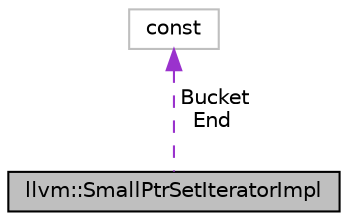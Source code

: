 digraph "llvm::SmallPtrSetIteratorImpl"
{
 // LATEX_PDF_SIZE
  bgcolor="transparent";
  edge [fontname="Helvetica",fontsize="10",labelfontname="Helvetica",labelfontsize="10"];
  node [fontname="Helvetica",fontsize="10",shape=record];
  Node1 [label="llvm::SmallPtrSetIteratorImpl",height=0.2,width=0.4,color="black", fillcolor="grey75", style="filled", fontcolor="black",tooltip="SmallPtrSetIteratorImpl - This is the common base class shared between all instances of SmallPtrSetIt..."];
  Node2 -> Node1 [dir="back",color="darkorchid3",fontsize="10",style="dashed",label=" Bucket\nEnd" ,fontname="Helvetica"];
  Node2 [label="const",height=0.2,width=0.4,color="grey75",tooltip=" "];
}
